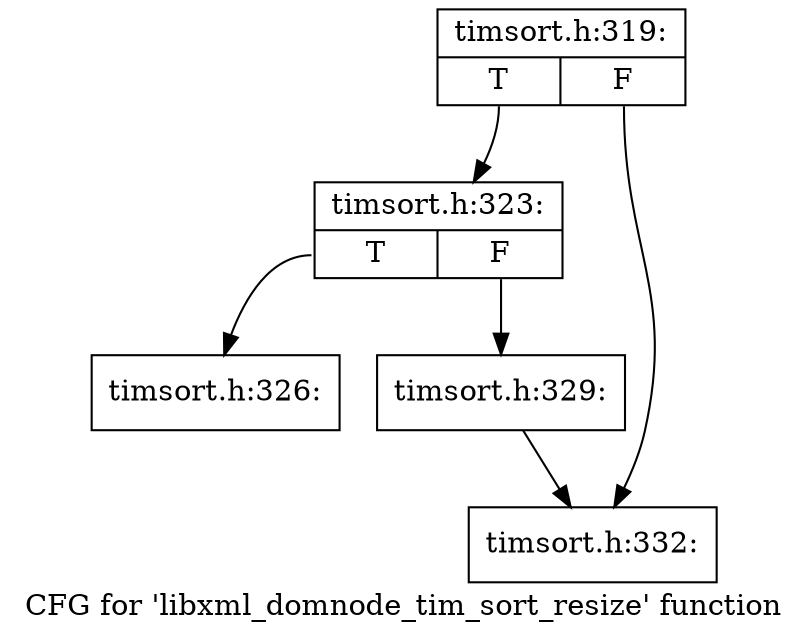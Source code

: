 digraph "CFG for 'libxml_domnode_tim_sort_resize' function" {
	label="CFG for 'libxml_domnode_tim_sort_resize' function";

	Node0x4ce0660 [shape=record,label="{timsort.h:319:|{<s0>T|<s1>F}}"];
	Node0x4ce0660:s0 -> Node0x4ce0a20;
	Node0x4ce0660:s1 -> Node0x4ce0a70;
	Node0x4ce0a20 [shape=record,label="{timsort.h:323:|{<s0>T|<s1>F}}"];
	Node0x4ce0a20:s0 -> Node0x4cee710;
	Node0x4ce0a20:s1 -> Node0x4cee760;
	Node0x4cee710 [shape=record,label="{timsort.h:326:}"];
	Node0x4cee760 [shape=record,label="{timsort.h:329:}"];
	Node0x4cee760 -> Node0x4ce0a70;
	Node0x4ce0a70 [shape=record,label="{timsort.h:332:}"];
}
